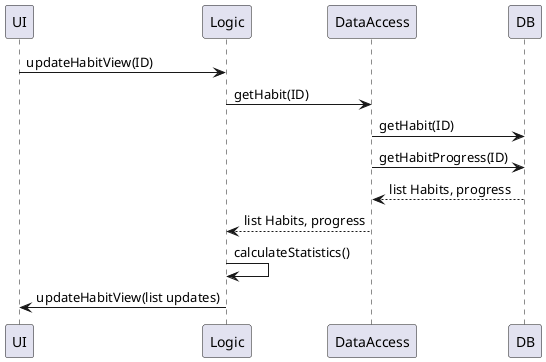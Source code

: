 @startuml
UI -> Logic: updateHabitView(ID)
Logic -> DataAccess: getHabit(ID)
DataAccess -> DB: getHabit(ID)
DataAccess -> DB: getHabitProgress(ID)
DB --> DataAccess: list Habits, progress
DataAccess --> Logic: list Habits, progress
Logic -> Logic: calculateStatistics()
Logic -> UI: updateHabitView(list updates)
@enduml